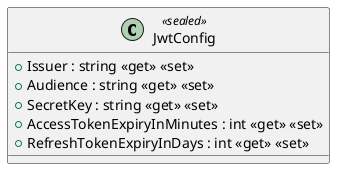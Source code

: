 @startuml
class JwtConfig <<sealed>> {
    + Issuer : string <<get>> <<set>>
    + Audience : string <<get>> <<set>>
    + SecretKey : string <<get>> <<set>>
    + AccessTokenExpiryInMinutes : int <<get>> <<set>>
    + RefreshTokenExpiryInDays : int <<get>> <<set>>
}
@enduml
